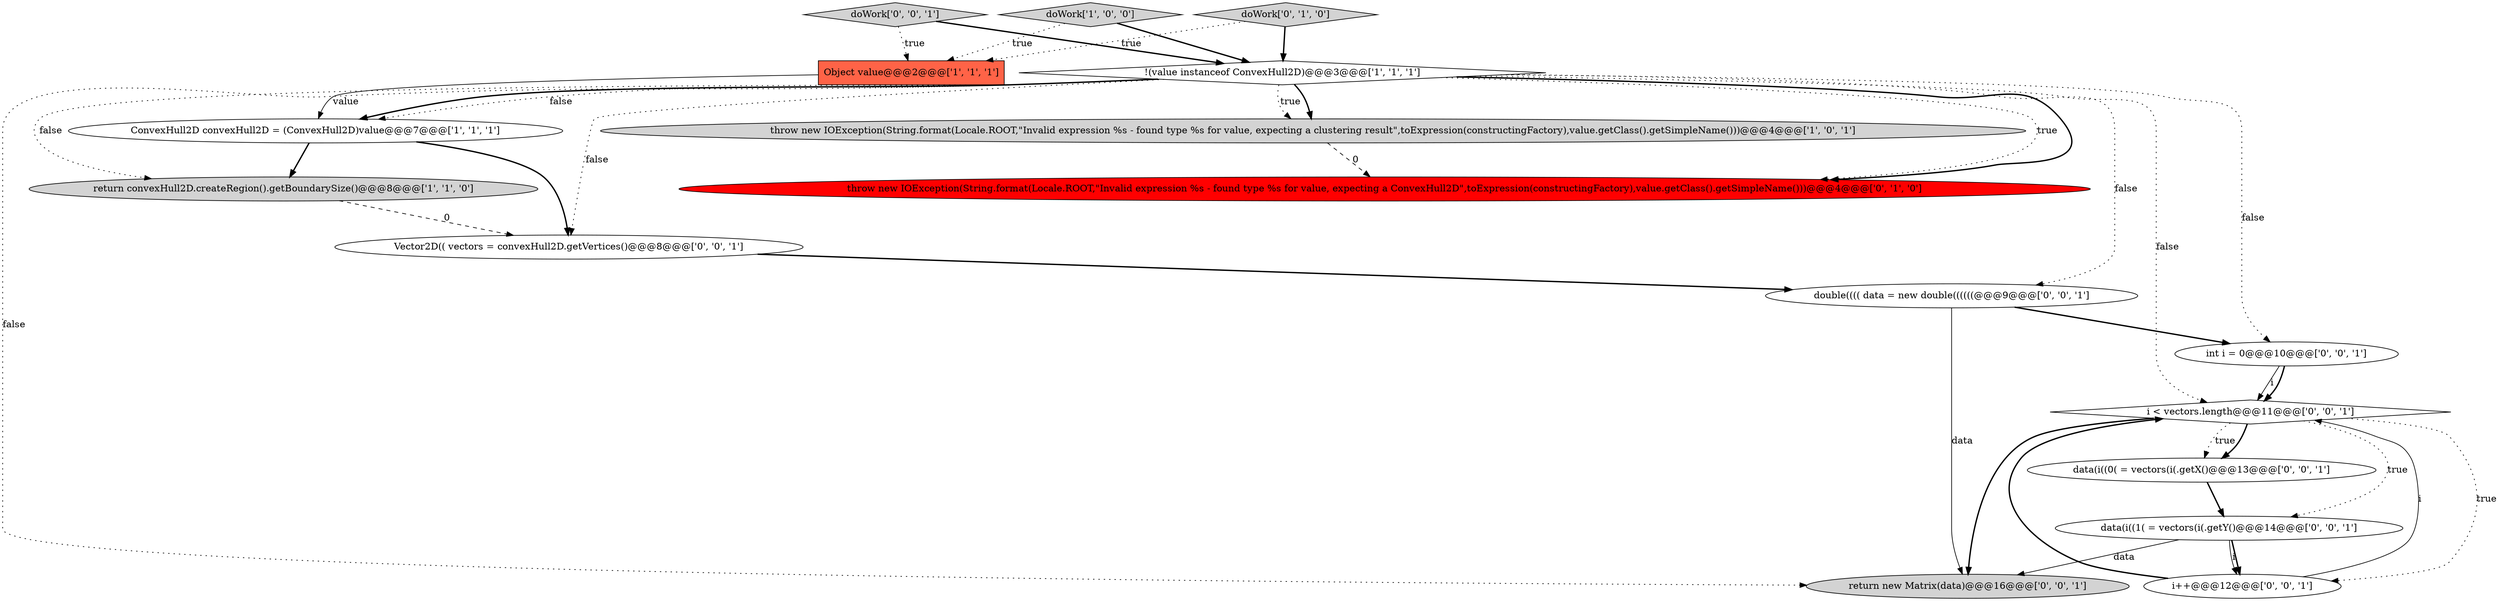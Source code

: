 digraph {
16 [style = filled, label = "doWork['0', '0', '1']", fillcolor = lightgray, shape = diamond image = "AAA0AAABBB3BBB"];
4 [style = filled, label = "!(value instanceof ConvexHull2D)@@@3@@@['1', '1', '1']", fillcolor = white, shape = diamond image = "AAA0AAABBB1BBB"];
12 [style = filled, label = "data(i((1( = vectors(i(.getY()@@@14@@@['0', '0', '1']", fillcolor = white, shape = ellipse image = "AAA0AAABBB3BBB"];
15 [style = filled, label = "double(((( data = new double((((((@@@9@@@['0', '0', '1']", fillcolor = white, shape = ellipse image = "AAA0AAABBB3BBB"];
8 [style = filled, label = "data(i((0( = vectors(i(.getX()@@@13@@@['0', '0', '1']", fillcolor = white, shape = ellipse image = "AAA0AAABBB3BBB"];
14 [style = filled, label = "i < vectors.length@@@11@@@['0', '0', '1']", fillcolor = white, shape = diamond image = "AAA0AAABBB3BBB"];
10 [style = filled, label = "i++@@@12@@@['0', '0', '1']", fillcolor = white, shape = ellipse image = "AAA0AAABBB3BBB"];
7 [style = filled, label = "doWork['0', '1', '0']", fillcolor = lightgray, shape = diamond image = "AAA0AAABBB2BBB"];
9 [style = filled, label = "return new Matrix(data)@@@16@@@['0', '0', '1']", fillcolor = lightgray, shape = ellipse image = "AAA0AAABBB3BBB"];
2 [style = filled, label = "throw new IOException(String.format(Locale.ROOT,\"Invalid expression %s - found type %s for value, expecting a clustering result\",toExpression(constructingFactory),value.getClass().getSimpleName()))@@@4@@@['1', '0', '1']", fillcolor = lightgray, shape = ellipse image = "AAA0AAABBB1BBB"];
11 [style = filled, label = "Vector2D(( vectors = convexHull2D.getVertices()@@@8@@@['0', '0', '1']", fillcolor = white, shape = ellipse image = "AAA0AAABBB3BBB"];
1 [style = filled, label = "Object value@@@2@@@['1', '1', '1']", fillcolor = tomato, shape = box image = "AAA0AAABBB1BBB"];
5 [style = filled, label = "return convexHull2D.createRegion().getBoundarySize()@@@8@@@['1', '1', '0']", fillcolor = lightgray, shape = ellipse image = "AAA0AAABBB1BBB"];
13 [style = filled, label = "int i = 0@@@10@@@['0', '0', '1']", fillcolor = white, shape = ellipse image = "AAA0AAABBB3BBB"];
0 [style = filled, label = "doWork['1', '0', '0']", fillcolor = lightgray, shape = diamond image = "AAA0AAABBB1BBB"];
6 [style = filled, label = "throw new IOException(String.format(Locale.ROOT,\"Invalid expression %s - found type %s for value, expecting a ConvexHull2D\",toExpression(constructingFactory),value.getClass().getSimpleName()))@@@4@@@['0', '1', '0']", fillcolor = red, shape = ellipse image = "AAA1AAABBB2BBB"];
3 [style = filled, label = "ConvexHull2D convexHull2D = (ConvexHull2D)value@@@7@@@['1', '1', '1']", fillcolor = white, shape = ellipse image = "AAA0AAABBB1BBB"];
4->6 [style = dotted, label="true"];
4->3 [style = bold, label=""];
15->13 [style = bold, label=""];
4->14 [style = dotted, label="false"];
14->12 [style = dotted, label="true"];
10->14 [style = bold, label=""];
4->6 [style = bold, label=""];
4->5 [style = dotted, label="false"];
3->11 [style = bold, label=""];
4->3 [style = dotted, label="false"];
12->10 [style = solid, label="i"];
4->2 [style = bold, label=""];
7->4 [style = bold, label=""];
4->13 [style = dotted, label="false"];
4->11 [style = dotted, label="false"];
14->10 [style = dotted, label="true"];
4->15 [style = dotted, label="false"];
11->15 [style = bold, label=""];
12->9 [style = solid, label="data"];
4->9 [style = dotted, label="false"];
3->5 [style = bold, label=""];
12->10 [style = bold, label=""];
16->1 [style = dotted, label="true"];
5->11 [style = dashed, label="0"];
0->4 [style = bold, label=""];
15->9 [style = solid, label="data"];
1->3 [style = solid, label="value"];
14->8 [style = dotted, label="true"];
8->12 [style = bold, label=""];
2->6 [style = dashed, label="0"];
14->9 [style = bold, label=""];
13->14 [style = solid, label="i"];
14->8 [style = bold, label=""];
16->4 [style = bold, label=""];
10->14 [style = solid, label="i"];
7->1 [style = dotted, label="true"];
13->14 [style = bold, label=""];
4->2 [style = dotted, label="true"];
0->1 [style = dotted, label="true"];
}

